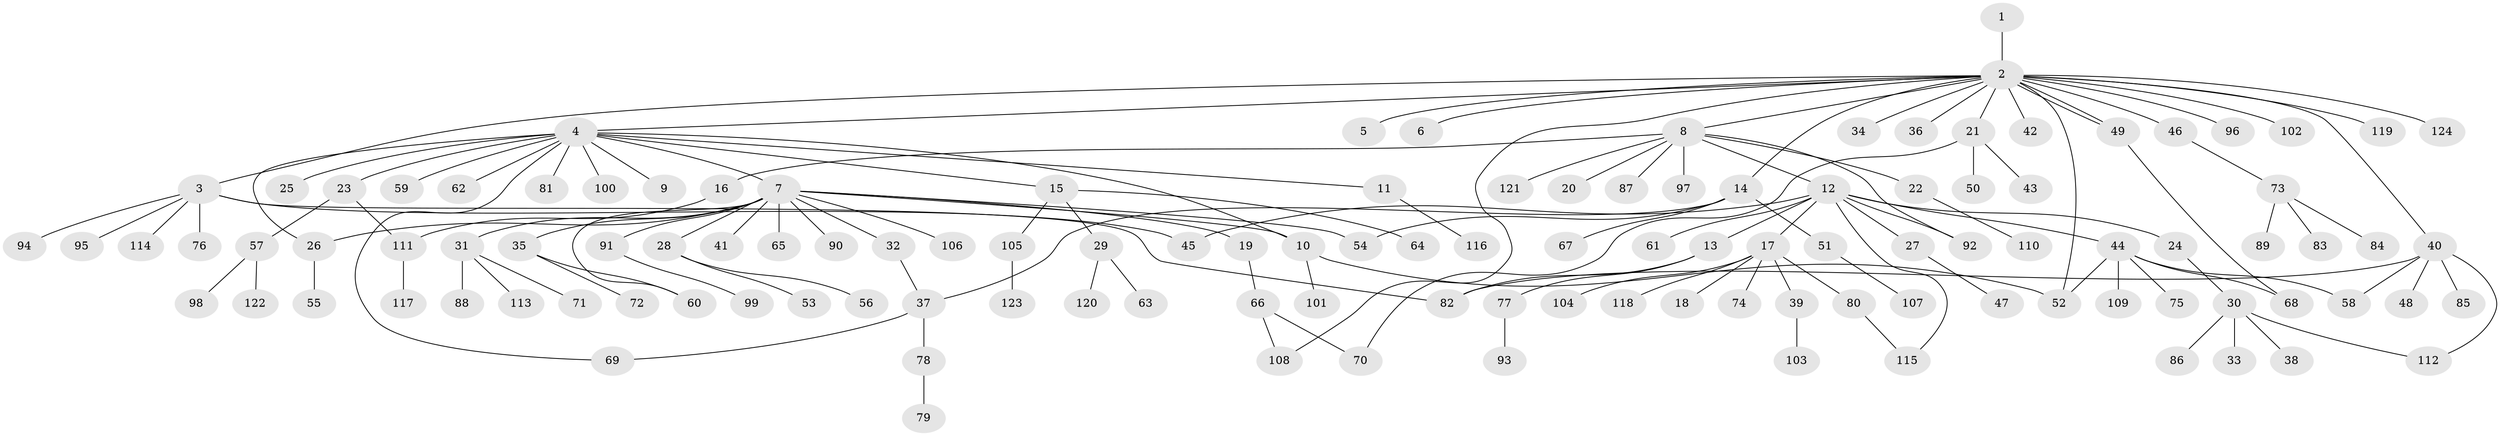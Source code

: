 // coarse degree distribution, {1: 0.8648648648648649, 14: 0.02702702702702703, 10: 0.02702702702702703, 2: 0.05405405405405406, 16: 0.02702702702702703}
// Generated by graph-tools (version 1.1) at 2025/51/03/04/25 21:51:57]
// undirected, 124 vertices, 143 edges
graph export_dot {
graph [start="1"]
  node [color=gray90,style=filled];
  1;
  2;
  3;
  4;
  5;
  6;
  7;
  8;
  9;
  10;
  11;
  12;
  13;
  14;
  15;
  16;
  17;
  18;
  19;
  20;
  21;
  22;
  23;
  24;
  25;
  26;
  27;
  28;
  29;
  30;
  31;
  32;
  33;
  34;
  35;
  36;
  37;
  38;
  39;
  40;
  41;
  42;
  43;
  44;
  45;
  46;
  47;
  48;
  49;
  50;
  51;
  52;
  53;
  54;
  55;
  56;
  57;
  58;
  59;
  60;
  61;
  62;
  63;
  64;
  65;
  66;
  67;
  68;
  69;
  70;
  71;
  72;
  73;
  74;
  75;
  76;
  77;
  78;
  79;
  80;
  81;
  82;
  83;
  84;
  85;
  86;
  87;
  88;
  89;
  90;
  91;
  92;
  93;
  94;
  95;
  96;
  97;
  98;
  99;
  100;
  101;
  102;
  103;
  104;
  105;
  106;
  107;
  108;
  109;
  110;
  111;
  112;
  113;
  114;
  115;
  116;
  117;
  118;
  119;
  120;
  121;
  122;
  123;
  124;
  1 -- 2;
  2 -- 3;
  2 -- 4;
  2 -- 5;
  2 -- 6;
  2 -- 8;
  2 -- 14;
  2 -- 21;
  2 -- 34;
  2 -- 36;
  2 -- 40;
  2 -- 42;
  2 -- 46;
  2 -- 49;
  2 -- 49;
  2 -- 52;
  2 -- 96;
  2 -- 102;
  2 -- 108;
  2 -- 119;
  2 -- 124;
  3 -- 45;
  3 -- 76;
  3 -- 82;
  3 -- 94;
  3 -- 95;
  3 -- 114;
  4 -- 7;
  4 -- 9;
  4 -- 10;
  4 -- 11;
  4 -- 15;
  4 -- 23;
  4 -- 25;
  4 -- 26;
  4 -- 59;
  4 -- 62;
  4 -- 69;
  4 -- 81;
  4 -- 100;
  7 -- 10;
  7 -- 19;
  7 -- 26;
  7 -- 28;
  7 -- 31;
  7 -- 32;
  7 -- 35;
  7 -- 41;
  7 -- 54;
  7 -- 60;
  7 -- 65;
  7 -- 90;
  7 -- 91;
  7 -- 106;
  8 -- 12;
  8 -- 16;
  8 -- 20;
  8 -- 22;
  8 -- 87;
  8 -- 92;
  8 -- 97;
  8 -- 121;
  10 -- 52;
  10 -- 101;
  11 -- 116;
  12 -- 13;
  12 -- 17;
  12 -- 24;
  12 -- 27;
  12 -- 44;
  12 -- 45;
  12 -- 61;
  12 -- 92;
  12 -- 115;
  13 -- 77;
  13 -- 82;
  14 -- 37;
  14 -- 51;
  14 -- 54;
  14 -- 67;
  15 -- 29;
  15 -- 64;
  15 -- 105;
  16 -- 111;
  17 -- 18;
  17 -- 39;
  17 -- 74;
  17 -- 80;
  17 -- 104;
  17 -- 118;
  19 -- 66;
  21 -- 43;
  21 -- 50;
  21 -- 70;
  22 -- 110;
  23 -- 57;
  23 -- 111;
  24 -- 30;
  26 -- 55;
  27 -- 47;
  28 -- 53;
  28 -- 56;
  29 -- 63;
  29 -- 120;
  30 -- 33;
  30 -- 38;
  30 -- 86;
  30 -- 112;
  31 -- 71;
  31 -- 88;
  31 -- 113;
  32 -- 37;
  35 -- 60;
  35 -- 72;
  37 -- 69;
  37 -- 78;
  39 -- 103;
  40 -- 48;
  40 -- 58;
  40 -- 82;
  40 -- 85;
  40 -- 112;
  44 -- 52;
  44 -- 58;
  44 -- 68;
  44 -- 75;
  44 -- 109;
  46 -- 73;
  49 -- 68;
  51 -- 107;
  57 -- 98;
  57 -- 122;
  66 -- 70;
  66 -- 108;
  73 -- 83;
  73 -- 84;
  73 -- 89;
  77 -- 93;
  78 -- 79;
  80 -- 115;
  91 -- 99;
  105 -- 123;
  111 -- 117;
}
